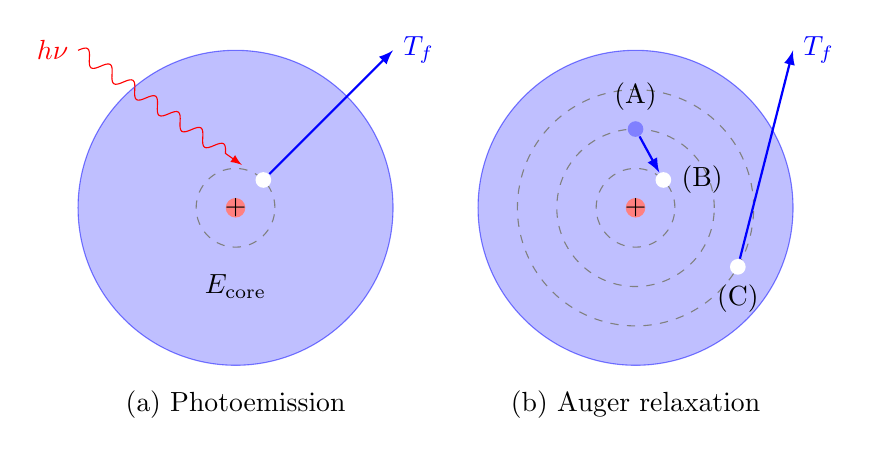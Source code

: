 \begin{tikzpicture}
\usetikzlibrary{snakes}
\tikzset{
  photon/.style={
    snake=coil,
    line after snake=2ex,
    shorten >=1.5ex,
    segment aspect=0,
    color=red,
    -latex,
  },
  electron cloud/.style={blue,fill=blue!50,opacity=0.5},
  electron/.style={blue,fill=blue!50,inner sep=0.2em,circle},
  hole/.style={electron,fill=white},
  energy level/.style={dashed,thin,gray},
  nucleus/.style={red,fill=red!50,circle,inner sep=0.25em},
  electron transition/.style={blue,-latex,thick},
}

\begin{scope}[xshift=-1in]
\draw[electron cloud] (0,0) circle(2);
\node[nucleus] at (0,0) {};
\node at (0,0) {$+$};

\draw[energy level] (0,0) circle (0.5);

\node[hole] (A) at (45:0.5) {};
\node at (0,-1) {$E_{\mathrm{core}}$};

\draw[photon] (-2,2) node[left] {$h\nu$} -- (A);
\draw[electron transition] (A) -- (2,2) node[right] {$T_f$};

\node at (-90:2.5) {(a) Photoemission};

\end{scope}

\begin{scope}[xshift=1in]
\draw[electron cloud] (0,0) circle(2);
\node[nucleus] at (0,0) {};
\node at (0,0) {$+$};

\draw[energy level] (0,0) circle (0.5);
\draw[energy level] (0,0) circle (1.0);
\draw[energy level] (0,0) circle (1.5);

\node[label=above:(A),electron] (A) at (90:1.0) {};
\node[label=right:(B),hole] (B) at (45:0.5) {};
\node[label=below:(C),hole] (C) at (-30:1.5) {};

\draw[electron transition] (A) edge (B);
\draw[electron transition] (C) -- (2,2) node[right] {$T_f$};

\node at (-90:2.5) {(b) Auger relaxation};
\end{scope}

\end{tikzpicture}
